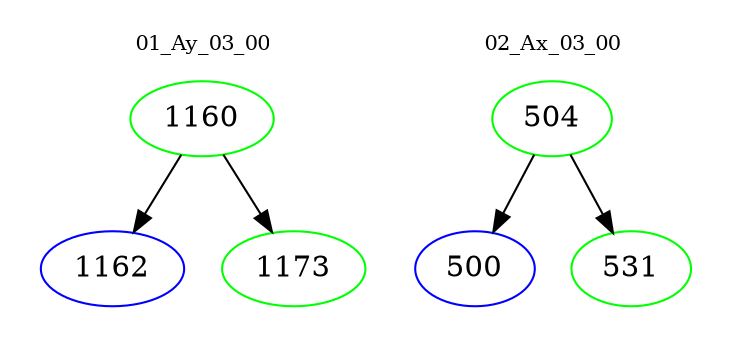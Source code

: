 digraph{
subgraph cluster_0 {
color = white
label = "01_Ay_03_00";
fontsize=10;
T0_1160 [label="1160", color="green"]
T0_1160 -> T0_1162 [color="black"]
T0_1162 [label="1162", color="blue"]
T0_1160 -> T0_1173 [color="black"]
T0_1173 [label="1173", color="green"]
}
subgraph cluster_1 {
color = white
label = "02_Ax_03_00";
fontsize=10;
T1_504 [label="504", color="green"]
T1_504 -> T1_500 [color="black"]
T1_500 [label="500", color="blue"]
T1_504 -> T1_531 [color="black"]
T1_531 [label="531", color="green"]
}
}
